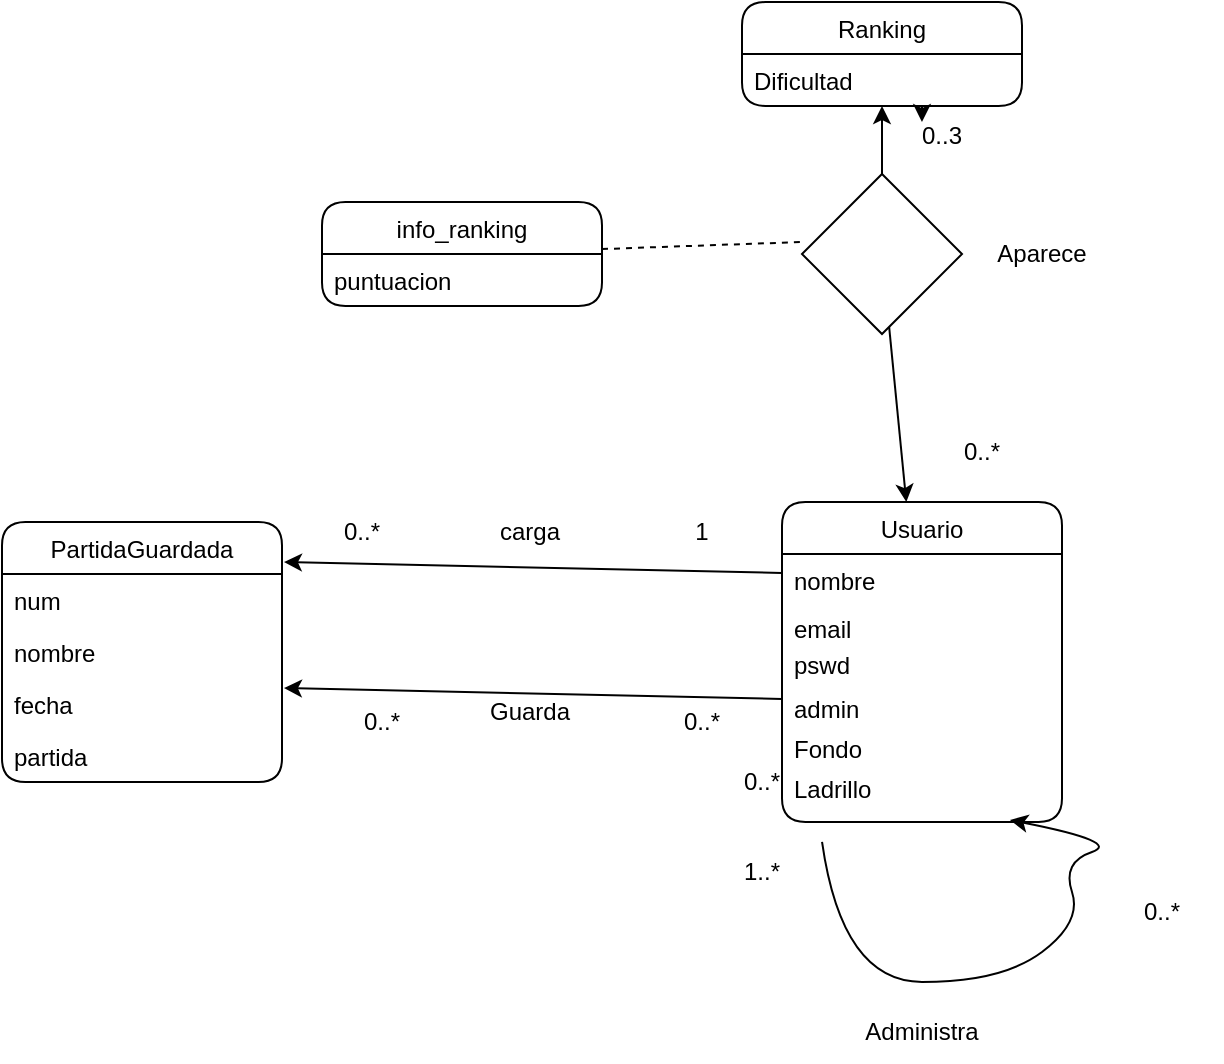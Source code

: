 <mxfile version="20.7.3" type="device"><diagram id="uRmmtxHIG9ui8OZVaTdd" name="Page-1"><mxGraphModel dx="873" dy="521" grid="1" gridSize="10" guides="1" tooltips="1" connect="1" arrows="1" fold="1" page="1" pageScale="1" pageWidth="827" pageHeight="1169" math="0" shadow="0"><root><mxCell id="0"/><mxCell id="1" parent="0"/><mxCell id="9" value="Ranking" style="swimlane;fontStyle=0;childLayout=stackLayout;horizontal=1;startSize=26;fillColor=none;horizontalStack=0;resizeParent=1;resizeParentMax=0;resizeLast=0;collapsible=1;marginBottom=0;rounded=1;strokeColor=default;" parent="1" vertex="1"><mxGeometry x="490" y="20" width="140" height="52" as="geometry"/></mxCell><mxCell id="10" value="Dificultad" style="text;strokeColor=none;fillColor=none;align=left;verticalAlign=top;spacingLeft=4;spacingRight=4;overflow=hidden;rotatable=0;points=[[0,0.5],[1,0.5]];portConstraint=eastwest;rounded=1;" parent="9" vertex="1"><mxGeometry y="26" width="140" height="26" as="geometry"/></mxCell><mxCell id="13" value="info_ranking" style="swimlane;fontStyle=0;childLayout=stackLayout;horizontal=1;startSize=26;fillColor=none;horizontalStack=0;resizeParent=1;resizeParentMax=0;resizeLast=0;collapsible=1;marginBottom=0;rounded=1;strokeColor=default;" parent="1" vertex="1"><mxGeometry x="280" y="120" width="140" height="52" as="geometry"/></mxCell><mxCell id="16" value="puntuacion" style="text;strokeColor=none;fillColor=none;align=left;verticalAlign=top;spacingLeft=4;spacingRight=4;overflow=hidden;rotatable=0;points=[[0,0.5],[1,0.5]];portConstraint=eastwest;rounded=1;" parent="13" vertex="1"><mxGeometry y="26" width="140" height="26" as="geometry"/></mxCell><mxCell id="17" value="Usuario" style="swimlane;fontStyle=0;childLayout=stackLayout;horizontal=1;startSize=26;fillColor=none;horizontalStack=0;resizeParent=1;resizeParentMax=0;resizeLast=0;collapsible=1;marginBottom=0;rounded=1;strokeColor=default;" parent="1" vertex="1"><mxGeometry x="510" y="270" width="140" height="160" as="geometry"/></mxCell><mxCell id="18" value="nombre" style="text;strokeColor=none;fillColor=none;align=left;verticalAlign=top;spacingLeft=4;spacingRight=4;overflow=hidden;rotatable=0;points=[[0,0.5],[1,0.5]];portConstraint=eastwest;rounded=1;" parent="17" vertex="1"><mxGeometry y="26" width="140" height="24" as="geometry"/></mxCell><mxCell id="19" value="email" style="text;strokeColor=none;fillColor=none;align=left;verticalAlign=top;spacingLeft=4;spacingRight=4;overflow=hidden;rotatable=0;points=[[0,0.5],[1,0.5]];portConstraint=eastwest;rounded=1;" parent="17" vertex="1"><mxGeometry y="50" width="140" height="18" as="geometry"/></mxCell><mxCell id="20" value="pswd" style="text;strokeColor=none;fillColor=none;align=left;verticalAlign=top;spacingLeft=4;spacingRight=4;overflow=hidden;rotatable=0;points=[[0,0.5],[1,0.5]];portConstraint=eastwest;rounded=1;" parent="17" vertex="1"><mxGeometry y="68" width="140" height="22" as="geometry"/></mxCell><mxCell id="25" value="admin" style="text;strokeColor=none;fillColor=none;align=left;verticalAlign=top;spacingLeft=4;spacingRight=4;overflow=hidden;rotatable=0;points=[[0,0.5],[1,0.5]];portConstraint=eastwest;rounded=1;" parent="17" vertex="1"><mxGeometry y="90" width="140" height="20" as="geometry"/></mxCell><mxCell id="27" value="Fondo" style="text;strokeColor=none;fillColor=none;align=left;verticalAlign=top;spacingLeft=4;spacingRight=4;overflow=hidden;rotatable=0;points=[[0,0.5],[1,0.5]];portConstraint=eastwest;rounded=1;" parent="17" vertex="1"><mxGeometry y="110" width="140" height="20" as="geometry"/></mxCell><mxCell id="29" value="Ladrillo" style="text;strokeColor=none;fillColor=none;align=left;verticalAlign=top;spacingLeft=4;spacingRight=4;overflow=hidden;rotatable=0;points=[[0,0.5],[1,0.5]];portConstraint=eastwest;rounded=1;" parent="17" vertex="1"><mxGeometry y="130" width="140" height="30" as="geometry"/></mxCell><mxCell id="Nb3EltT2NyqoyvIOxLlj-57" value="" style="curved=1;endArrow=classic;html=1;rounded=0;exitX=0.143;exitY=1.333;exitDx=0;exitDy=0;exitPerimeter=0;entryX=0.814;entryY=0.967;entryDx=0;entryDy=0;entryPerimeter=0;" edge="1" parent="17" source="29" target="29"><mxGeometry x="-0.414" y="-95" width="50" height="50" relative="1" as="geometry"><mxPoint x="60" y="240" as="sourcePoint"/><mxPoint x="110" y="190" as="targetPoint"/><Array as="points"><mxPoint x="30" y="240"/><mxPoint x="110" y="240"/><mxPoint x="150" y="210"/><mxPoint x="140" y="180"/><mxPoint x="170" y="170"/></Array><mxPoint x="23" y="97" as="offset"/></mxGeometry></mxCell><mxCell id="21" value="PartidaGuardada" style="swimlane;fontStyle=0;childLayout=stackLayout;horizontal=1;startSize=26;fillColor=none;horizontalStack=0;resizeParent=1;resizeParentMax=0;resizeLast=0;collapsible=1;marginBottom=0;rounded=1;strokeColor=default;" parent="1" vertex="1"><mxGeometry x="120" y="280" width="140" height="130" as="geometry"/></mxCell><mxCell id="22" value="num" style="text;strokeColor=none;fillColor=none;align=left;verticalAlign=top;spacingLeft=4;spacingRight=4;overflow=hidden;rotatable=0;points=[[0,0.5],[1,0.5]];portConstraint=eastwest;rounded=1;" parent="21" vertex="1"><mxGeometry y="26" width="140" height="26" as="geometry"/></mxCell><mxCell id="23" value="nombre" style="text;strokeColor=none;fillColor=none;align=left;verticalAlign=top;spacingLeft=4;spacingRight=4;overflow=hidden;rotatable=0;points=[[0,0.5],[1,0.5]];portConstraint=eastwest;rounded=1;" parent="21" vertex="1"><mxGeometry y="52" width="140" height="26" as="geometry"/></mxCell><mxCell id="24" value="fecha" style="text;strokeColor=none;fillColor=none;align=left;verticalAlign=top;spacingLeft=4;spacingRight=4;overflow=hidden;rotatable=0;points=[[0,0.5],[1,0.5]];portConstraint=eastwest;rounded=1;" parent="21" vertex="1"><mxGeometry y="78" width="140" height="26" as="geometry"/></mxCell><mxCell id="30" value="partida" style="text;strokeColor=none;fillColor=none;align=left;verticalAlign=top;spacingLeft=4;spacingRight=4;overflow=hidden;rotatable=0;points=[[0,0.5],[1,0.5]];portConstraint=eastwest;rounded=1;" parent="21" vertex="1"><mxGeometry y="104" width="140" height="26" as="geometry"/></mxCell><mxCell id="35" style="edgeStyle=none;html=1;" parent="1" source="34" target="10" edge="1"><mxGeometry relative="1" as="geometry"/></mxCell><mxCell id="36" style="edgeStyle=none;html=1;" parent="1" source="34" target="17" edge="1"><mxGeometry relative="1" as="geometry"/></mxCell><mxCell id="34" value="" style="rhombus;whiteSpace=wrap;html=1;" parent="1" vertex="1"><mxGeometry x="520" y="106" width="80" height="80" as="geometry"/></mxCell><mxCell id="39" value="" style="endArrow=none;dashed=1;html=1;" parent="1" source="13" edge="1"><mxGeometry width="50" height="50" relative="1" as="geometry"><mxPoint x="470" y="190" as="sourcePoint"/><mxPoint x="520" y="140" as="targetPoint"/></mxGeometry></mxCell><mxCell id="41" style="edgeStyle=none;html=1;entryX=1.007;entryY=0.192;entryDx=0;entryDy=0;entryPerimeter=0;" parent="1" source="25" target="24" edge="1"><mxGeometry relative="1" as="geometry"/></mxCell><mxCell id="Nb3EltT2NyqoyvIOxLlj-41" value="0..*" style="text;html=1;strokeColor=none;fillColor=none;align=center;verticalAlign=middle;whiteSpace=wrap;rounded=0;" vertex="1" parent="1"><mxGeometry x="580" y="230" width="60" height="30" as="geometry"/></mxCell><mxCell id="Nb3EltT2NyqoyvIOxLlj-42" value="0..3" style="text;html=1;strokeColor=none;fillColor=none;align=center;verticalAlign=middle;whiteSpace=wrap;rounded=0;" vertex="1" parent="1"><mxGeometry x="560" y="72" width="60" height="30" as="geometry"/></mxCell><mxCell id="Nb3EltT2NyqoyvIOxLlj-43" style="edgeStyle=orthogonalEdgeStyle;rounded=0;orthogonalLoop=1;jettySize=auto;html=1;exitX=0.5;exitY=0;exitDx=0;exitDy=0;entryX=0.333;entryY=0.267;entryDx=0;entryDy=0;entryPerimeter=0;" edge="1" parent="1" source="Nb3EltT2NyqoyvIOxLlj-42" target="Nb3EltT2NyqoyvIOxLlj-42"><mxGeometry relative="1" as="geometry"/></mxCell><mxCell id="Nb3EltT2NyqoyvIOxLlj-44" value="0..*" style="text;html=1;strokeColor=none;fillColor=none;align=center;verticalAlign=middle;whiteSpace=wrap;rounded=0;" vertex="1" parent="1"><mxGeometry x="440" y="365" width="60" height="30" as="geometry"/></mxCell><mxCell id="Nb3EltT2NyqoyvIOxLlj-45" value="0..*" style="text;html=1;strokeColor=none;fillColor=none;align=center;verticalAlign=middle;whiteSpace=wrap;rounded=0;" vertex="1" parent="1"><mxGeometry x="280" y="365" width="60" height="30" as="geometry"/></mxCell><mxCell id="Nb3EltT2NyqoyvIOxLlj-58" value="1..*" style="text;html=1;strokeColor=none;fillColor=none;align=center;verticalAlign=middle;whiteSpace=wrap;rounded=0;" vertex="1" parent="1"><mxGeometry x="470" y="440" width="60" height="30" as="geometry"/></mxCell><mxCell id="Nb3EltT2NyqoyvIOxLlj-59" value="0..*" style="text;html=1;strokeColor=none;fillColor=none;align=center;verticalAlign=middle;whiteSpace=wrap;rounded=0;" vertex="1" parent="1"><mxGeometry x="670" y="460" width="60" height="30" as="geometry"/></mxCell><mxCell id="Nb3EltT2NyqoyvIOxLlj-60" value="Administra" style="text;html=1;strokeColor=none;fillColor=none;align=center;verticalAlign=middle;whiteSpace=wrap;rounded=0;" vertex="1" parent="1"><mxGeometry x="550" y="520" width="60" height="30" as="geometry"/></mxCell><mxCell id="Nb3EltT2NyqoyvIOxLlj-61" value="Guarda" style="text;html=1;strokeColor=none;fillColor=none;align=center;verticalAlign=middle;whiteSpace=wrap;rounded=0;" vertex="1" parent="1"><mxGeometry x="354" y="360" width="60" height="30" as="geometry"/></mxCell><mxCell id="Nb3EltT2NyqoyvIOxLlj-64" style="edgeStyle=none;html=1;entryX=1.007;entryY=0.192;entryDx=0;entryDy=0;entryPerimeter=0;" edge="1" parent="1"><mxGeometry relative="1" as="geometry"><mxPoint x="510" y="305.472" as="sourcePoint"/><mxPoint x="260.98" y="300.002" as="targetPoint"/></mxGeometry></mxCell><mxCell id="Nb3EltT2NyqoyvIOxLlj-65" value="0..*" style="text;html=1;strokeColor=none;fillColor=none;align=center;verticalAlign=middle;whiteSpace=wrap;rounded=0;" vertex="1" parent="1"><mxGeometry x="270" y="270" width="60" height="30" as="geometry"/></mxCell><mxCell id="Nb3EltT2NyqoyvIOxLlj-66" value="carga" style="text;html=1;strokeColor=none;fillColor=none;align=center;verticalAlign=middle;whiteSpace=wrap;rounded=0;" vertex="1" parent="1"><mxGeometry x="354" y="270" width="60" height="30" as="geometry"/></mxCell><mxCell id="Nb3EltT2NyqoyvIOxLlj-67" value="1" style="text;html=1;strokeColor=none;fillColor=none;align=center;verticalAlign=middle;whiteSpace=wrap;rounded=0;" vertex="1" parent="1"><mxGeometry x="440" y="270" width="60" height="30" as="geometry"/></mxCell><mxCell id="Nb3EltT2NyqoyvIOxLlj-69" value="0..*" style="text;html=1;strokeColor=none;fillColor=none;align=center;verticalAlign=middle;whiteSpace=wrap;rounded=0;" vertex="1" parent="1"><mxGeometry x="470" y="395" width="60" height="30" as="geometry"/></mxCell><mxCell id="Nb3EltT2NyqoyvIOxLlj-70" value="Aparece" style="text;html=1;strokeColor=none;fillColor=none;align=center;verticalAlign=middle;whiteSpace=wrap;rounded=0;" vertex="1" parent="1"><mxGeometry x="610" y="131" width="60" height="30" as="geometry"/></mxCell></root></mxGraphModel></diagram></mxfile>